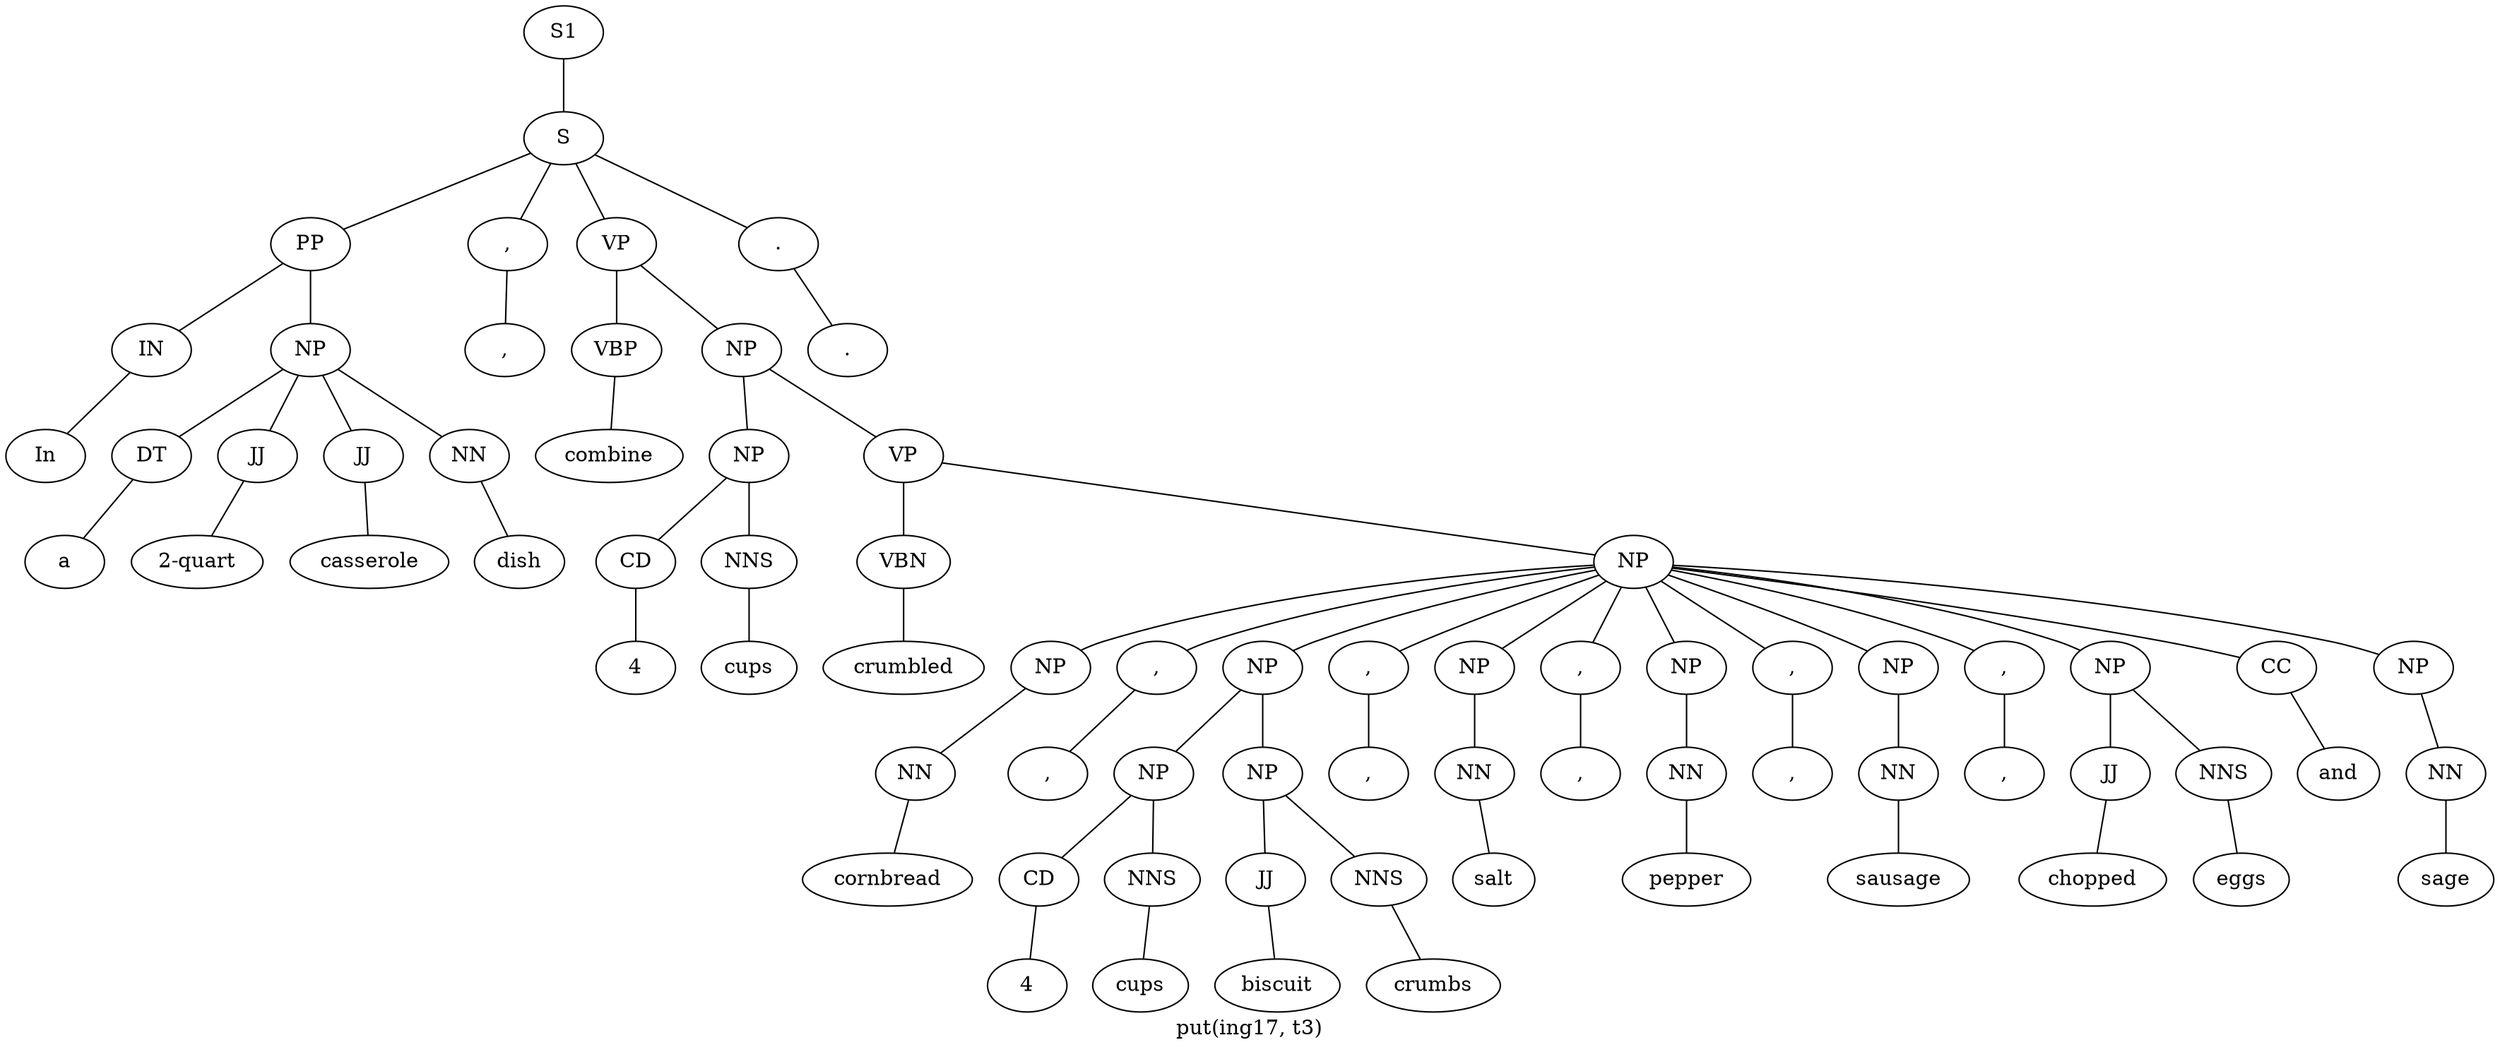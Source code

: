 graph SyntaxGraph {
	label = "put(ing17, t3)";
	Node0 [label="S1"];
	Node1 [label="S"];
	Node2 [label="PP"];
	Node3 [label="IN"];
	Node4 [label="In"];
	Node5 [label="NP"];
	Node6 [label="DT"];
	Node7 [label="a"];
	Node8 [label="JJ"];
	Node9 [label="2-quart"];
	Node10 [label="JJ"];
	Node11 [label="casserole"];
	Node12 [label="NN"];
	Node13 [label="dish"];
	Node14 [label=","];
	Node15 [label=","];
	Node16 [label="VP"];
	Node17 [label="VBP"];
	Node18 [label="combine"];
	Node19 [label="NP"];
	Node20 [label="NP"];
	Node21 [label="CD"];
	Node22 [label="4"];
	Node23 [label="NNS"];
	Node24 [label="cups"];
	Node25 [label="VP"];
	Node26 [label="VBN"];
	Node27 [label="crumbled"];
	Node28 [label="NP"];
	Node29 [label="NP"];
	Node30 [label="NN"];
	Node31 [label="cornbread"];
	Node32 [label=","];
	Node33 [label=","];
	Node34 [label="NP"];
	Node35 [label="NP"];
	Node36 [label="CD"];
	Node37 [label="4"];
	Node38 [label="NNS"];
	Node39 [label="cups"];
	Node40 [label="NP"];
	Node41 [label="JJ"];
	Node42 [label="biscuit"];
	Node43 [label="NNS"];
	Node44 [label="crumbs"];
	Node45 [label=","];
	Node46 [label=","];
	Node47 [label="NP"];
	Node48 [label="NN"];
	Node49 [label="salt"];
	Node50 [label=","];
	Node51 [label=","];
	Node52 [label="NP"];
	Node53 [label="NN"];
	Node54 [label="pepper"];
	Node55 [label=","];
	Node56 [label=","];
	Node57 [label="NP"];
	Node58 [label="NN"];
	Node59 [label="sausage"];
	Node60 [label=","];
	Node61 [label=","];
	Node62 [label="NP"];
	Node63 [label="JJ"];
	Node64 [label="chopped"];
	Node65 [label="NNS"];
	Node66 [label="eggs"];
	Node67 [label="CC"];
	Node68 [label="and"];
	Node69 [label="NP"];
	Node70 [label="NN"];
	Node71 [label="sage"];
	Node72 [label="."];
	Node73 [label="."];

	Node0 -- Node1;
	Node1 -- Node2;
	Node1 -- Node14;
	Node1 -- Node16;
	Node1 -- Node72;
	Node2 -- Node3;
	Node2 -- Node5;
	Node3 -- Node4;
	Node5 -- Node6;
	Node5 -- Node8;
	Node5 -- Node10;
	Node5 -- Node12;
	Node6 -- Node7;
	Node8 -- Node9;
	Node10 -- Node11;
	Node12 -- Node13;
	Node14 -- Node15;
	Node16 -- Node17;
	Node16 -- Node19;
	Node17 -- Node18;
	Node19 -- Node20;
	Node19 -- Node25;
	Node20 -- Node21;
	Node20 -- Node23;
	Node21 -- Node22;
	Node23 -- Node24;
	Node25 -- Node26;
	Node25 -- Node28;
	Node26 -- Node27;
	Node28 -- Node29;
	Node28 -- Node32;
	Node28 -- Node34;
	Node28 -- Node45;
	Node28 -- Node47;
	Node28 -- Node50;
	Node28 -- Node52;
	Node28 -- Node55;
	Node28 -- Node57;
	Node28 -- Node60;
	Node28 -- Node62;
	Node28 -- Node67;
	Node28 -- Node69;
	Node29 -- Node30;
	Node30 -- Node31;
	Node32 -- Node33;
	Node34 -- Node35;
	Node34 -- Node40;
	Node35 -- Node36;
	Node35 -- Node38;
	Node36 -- Node37;
	Node38 -- Node39;
	Node40 -- Node41;
	Node40 -- Node43;
	Node41 -- Node42;
	Node43 -- Node44;
	Node45 -- Node46;
	Node47 -- Node48;
	Node48 -- Node49;
	Node50 -- Node51;
	Node52 -- Node53;
	Node53 -- Node54;
	Node55 -- Node56;
	Node57 -- Node58;
	Node58 -- Node59;
	Node60 -- Node61;
	Node62 -- Node63;
	Node62 -- Node65;
	Node63 -- Node64;
	Node65 -- Node66;
	Node67 -- Node68;
	Node69 -- Node70;
	Node70 -- Node71;
	Node72 -- Node73;
}
